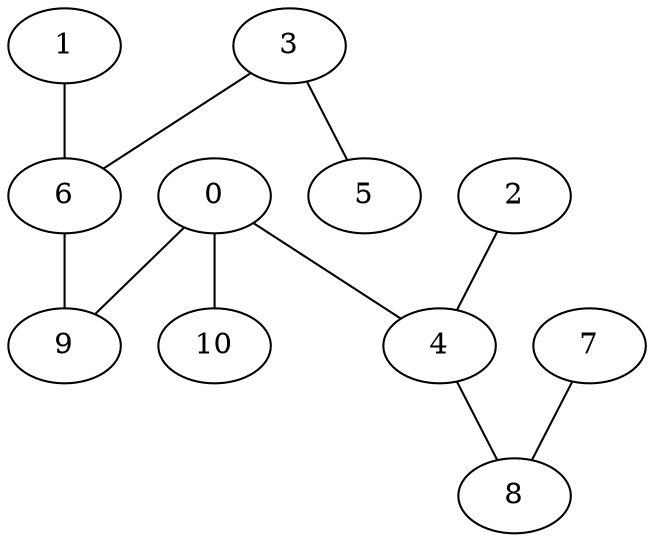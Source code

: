 graph "sampletest150-mod4_image13.bmp" {
	0	 [type=intersection,
		x=462,
		y=278];
	9	 [type=corner,
		x=357,
		y=180];
	0 -- 9	 [angle0=".75",
		frequency=1,
		type0=line];
	4	 [type=intersection,
		x=370,
		y=288];
	0 -- 4	 [angle0="-.11",
		frequency=1,
		type0=line];
	10	 [type=endpoint,
		x=551,
		y=291];
	0 -- 10	 [angle0=".15",
		frequency=1,
		type0=line];
	1	 [type=endpoint,
		x=55,
		y=196];
	6	 [type=intersection,
		x=290,
		y=187];
	1 -- 6	 [angle0="-.04",
		frequency=1,
		type0=line];
	2	 [type=endpoint,
		x=9,
		y=298];
	2 -- 4	 [angle0="-.03",
		frequency=1,
		type0=line];
	3	 [type=corner,
		x=188,
		y=86];
	5	 [type=endpoint,
		x=66,
		y=77];
	3 -- 5	 [angle0=".07",
		frequency=1,
		type0=line];
	3 -- 6	 [angle0=".78",
		frequency=1,
		type0=line];
	8	 [type=corner,
		x=284,
		y=379];
	4 -- 8	 [angle0="-.81",
		frequency=1,
		type0=line];
	6 -- 9	 [angle0="-.10",
		frequency=1,
		type0=line];
	7	 [type=endpoint,
		x=56,
		y=377];
	7 -- 8	 [angle0=".01",
		frequency=1,
		type0=line];
}

